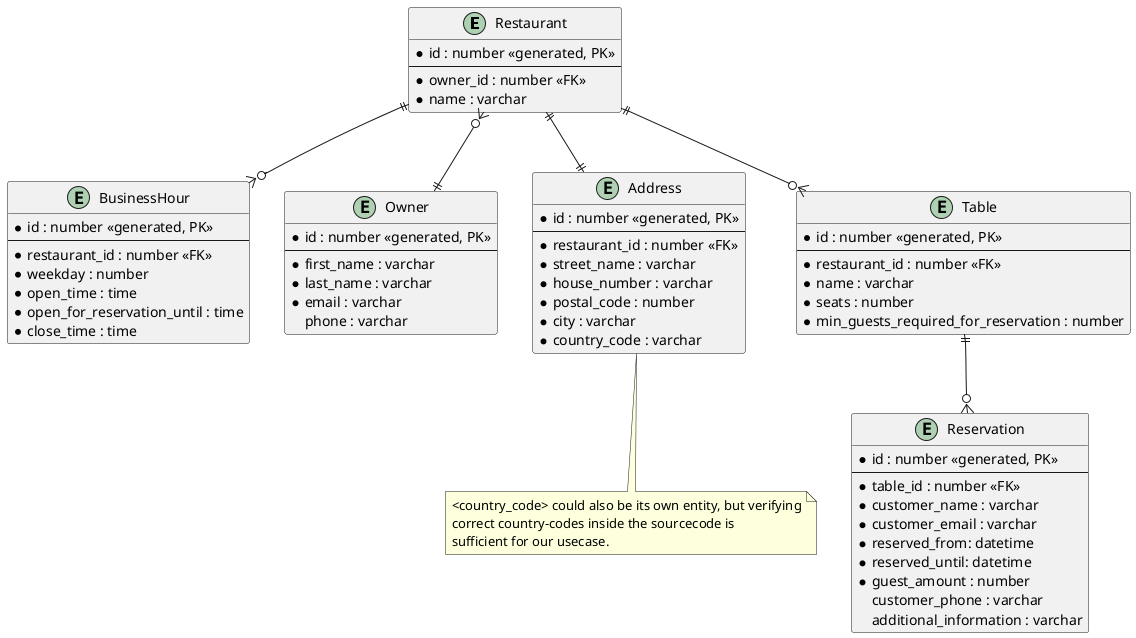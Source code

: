 @startuml

entity Restaurant {
    * id : number <<generated, PK>>
    --
    * owner_id : number <<FK>>
    * name : varchar
}

entity BusinessHour {
    * id : number <<generated, PK>>
    --
    * restaurant_id : number <<FK>>
    * weekday : number
    * open_time : time
    * open_for_reservation_until : time
    * close_time : time
}

entity Owner {
    * id : number <<generated, PK>>
    --
    * first_name : varchar
    * last_name : varchar
    * email : varchar
    phone : varchar
}

entity Address {
    * id : number <<generated, PK>>
    --
    * restaurant_id : number <<FK>>
    * street_name : varchar
    * house_number : varchar
    * postal_code : number
    * city : varchar
    * country_code : varchar
}
note bottom of Address : <country_code> could also be its own entity, but verifying\ncorrect country-codes inside the sourcecode is\nsufficient for our usecase.

entity Table {
    * id : number <<generated, PK>>
    --
    * restaurant_id : number <<FK>>
    * name : varchar
    * seats : number
    * min_guests_required_for_reservation : number
}

entity Reservation {
    * id : number <<generated, PK>>
    --
    * table_id : number <<FK>>
    * customer_name : varchar
    * customer_email : varchar
    * reserved_from: datetime
    * reserved_until: datetime
    * guest_amount : number
    customer_phone : varchar
    additional_information : varchar
}

Restaurant }o--|| Owner
Restaurant ||--o{ BusinessHour
Restaurant ||--|| Address

Restaurant ||--o{ Table
Table ||--o{ Reservation

@enduml